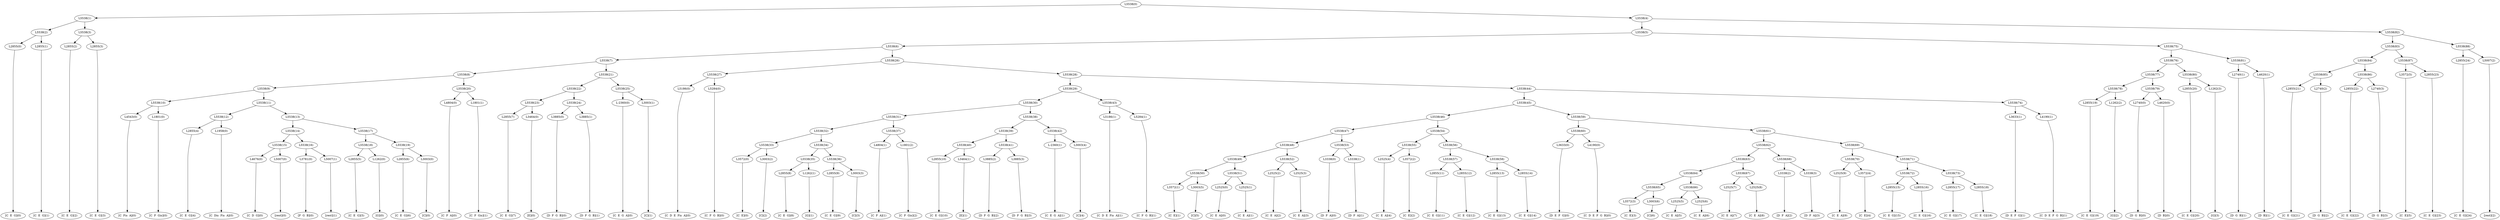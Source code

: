 digraph sample{
"L2855(0)"->"[C  E  G](0)"
"L2855(1)"->"[C  E  G](1)"
"L5538(2)"->"L2855(0)"
"L5538(2)"->"L2855(1)"
"L2855(2)"->"[C  E  G](2)"
"L2855(3)"->"[C  E  G](3)"
"L5538(3)"->"L2855(2)"
"L5538(3)"->"L2855(3)"
"L5538(1)"->"L5538(2)"
"L5538(1)"->"L5538(3)"
"L4543(0)"->"[C  Fis  A](0)"
"L1801(0)"->"[C  F  Gis](0)"
"L5538(10)"->"L4543(0)"
"L5538(10)"->"L1801(0)"
"L2855(4)"->"[C  E  G](4)"
"L1958(0)"->"[C  Dis  Fis  A](0)"
"L5538(12)"->"L2855(4)"
"L5538(12)"->"L1958(0)"
"L4676(0)"->"[C  D  G](0)"
"L5007(0)"->"[rest](0)"
"L5538(15)"->"L4676(0)"
"L5538(15)"->"L5007(0)"
"L3781(0)"->"[F  G  B](0)"
"L5007(1)"->"[rest](1)"
"L5538(16)"->"L3781(0)"
"L5538(16)"->"L5007(1)"
"L5538(14)"->"L5538(15)"
"L5538(14)"->"L5538(16)"
"L2855(5)"->"[C  E  G](5)"
"L1262(0)"->"[G](0)"
"L5538(18)"->"L2855(5)"
"L5538(18)"->"L1262(0)"
"L2855(6)"->"[C  E  G](6)"
"L3003(0)"->"[C](0)"
"L5538(19)"->"L2855(6)"
"L5538(19)"->"L3003(0)"
"L5538(17)"->"L5538(18)"
"L5538(17)"->"L5538(19)"
"L5538(13)"->"L5538(14)"
"L5538(13)"->"L5538(17)"
"L5538(11)"->"L5538(12)"
"L5538(11)"->"L5538(13)"
"L5538(9)"->"L5538(10)"
"L5538(9)"->"L5538(11)"
"L4804(0)"->"[C  F  A](0)"
"L1801(1)"->"[C  F  Gis](1)"
"L5538(20)"->"L4804(0)"
"L5538(20)"->"L1801(1)"
"L5538(8)"->"L5538(9)"
"L5538(8)"->"L5538(20)"
"L2855(7)"->"[C  E  G](7)"
"L3464(0)"->"[E](0)"
"L5538(23)"->"L2855(7)"
"L5538(23)"->"L3464(0)"
"L3885(0)"->"[D  F  G  B](0)"
"L3885(1)"->"[D  F  G  B](1)"
"L5538(24)"->"L3885(0)"
"L5538(24)"->"L3885(1)"
"L5538(22)"->"L5538(23)"
"L5538(22)"->"L5538(24)"
"L-2360(0)"->"[C  E  G  A](0)"
"L3003(1)"->"[C](1)"
"L5538(25)"->"L-2360(0)"
"L5538(25)"->"L3003(1)"
"L5538(21)"->"L5538(22)"
"L5538(21)"->"L5538(25)"
"L5538(7)"->"L5538(8)"
"L5538(7)"->"L5538(21)"
"L5186(0)"->"[C  D  E  Fis  A](0)"
"L5284(0)"->"[C  F  G  B](0)"
"L5538(27)"->"L5186(0)"
"L5538(27)"->"L5284(0)"
"L3572(0)"->"[C  E](0)"
"L3003(2)"->"[C](2)"
"L5538(33)"->"L3572(0)"
"L5538(33)"->"L3003(2)"
"L2855(8)"->"[C  E  G](8)"
"L1262(1)"->"[G](1)"
"L5538(35)"->"L2855(8)"
"L5538(35)"->"L1262(1)"
"L2855(9)"->"[C  E  G](9)"
"L3003(3)"->"[C](3)"
"L5538(36)"->"L2855(9)"
"L5538(36)"->"L3003(3)"
"L5538(34)"->"L5538(35)"
"L5538(34)"->"L5538(36)"
"L5538(32)"->"L5538(33)"
"L5538(32)"->"L5538(34)"
"L4804(1)"->"[C  F  A](1)"
"L1801(2)"->"[C  F  Gis](2)"
"L5538(37)"->"L4804(1)"
"L5538(37)"->"L1801(2)"
"L5538(31)"->"L5538(32)"
"L5538(31)"->"L5538(37)"
"L2855(10)"->"[C  E  G](10)"
"L3464(1)"->"[E](1)"
"L5538(40)"->"L2855(10)"
"L5538(40)"->"L3464(1)"
"L3885(2)"->"[D  F  G  B](2)"
"L3885(3)"->"[D  F  G  B](3)"
"L5538(41)"->"L3885(2)"
"L5538(41)"->"L3885(3)"
"L5538(39)"->"L5538(40)"
"L5538(39)"->"L5538(41)"
"L-2360(1)"->"[C  E  G  A](1)"
"L3003(4)"->"[C](4)"
"L5538(42)"->"L-2360(1)"
"L5538(42)"->"L3003(4)"
"L5538(38)"->"L5538(39)"
"L5538(38)"->"L5538(42)"
"L5538(30)"->"L5538(31)"
"L5538(30)"->"L5538(38)"
"L5186(1)"->"[C  D  E  Fis  A](1)"
"L5284(1)"->"[C  F  G  B](1)"
"L5538(43)"->"L5186(1)"
"L5538(43)"->"L5284(1)"
"L5538(29)"->"L5538(30)"
"L5538(29)"->"L5538(43)"
"L3572(1)"->"[C  E](1)"
"L3003(5)"->"[C](5)"
"L5538(50)"->"L3572(1)"
"L5538(50)"->"L3003(5)"
"L2525(0)"->"[C  E  A](0)"
"L2525(1)"->"[C  E  A](1)"
"L5538(51)"->"L2525(0)"
"L5538(51)"->"L2525(1)"
"L5538(49)"->"L5538(50)"
"L5538(49)"->"L5538(51)"
"L2525(2)"->"[C  E  A](2)"
"L2525(3)"->"[C  E  A](3)"
"L5538(52)"->"L2525(2)"
"L5538(52)"->"L2525(3)"
"L5538(48)"->"L5538(49)"
"L5538(48)"->"L5538(52)"
"L3338(0)"->"[D  F  A](0)"
"L3338(1)"->"[D  F  A](1)"
"L5538(53)"->"L3338(0)"
"L5538(53)"->"L3338(1)"
"L5538(47)"->"L5538(48)"
"L5538(47)"->"L5538(53)"
"L2525(4)"->"[C  E  A](4)"
"L3572(2)"->"[C  E](2)"
"L5538(55)"->"L2525(4)"
"L5538(55)"->"L3572(2)"
"L2855(11)"->"[C  E  G](11)"
"L2855(12)"->"[C  E  G](12)"
"L5538(57)"->"L2855(11)"
"L5538(57)"->"L2855(12)"
"L2855(13)"->"[C  E  G](13)"
"L2855(14)"->"[C  E  G](14)"
"L5538(58)"->"L2855(13)"
"L5538(58)"->"L2855(14)"
"L5538(56)"->"L5538(57)"
"L5538(56)"->"L5538(58)"
"L5538(54)"->"L5538(55)"
"L5538(54)"->"L5538(56)"
"L5538(46)"->"L5538(47)"
"L5538(46)"->"L5538(54)"
"L3633(0)"->"[D  E  F  G](0)"
"L4190(0)"->"[C  D  E  F  G  B](0)"
"L5538(60)"->"L3633(0)"
"L5538(60)"->"L4190(0)"
"L3572(3)"->"[C  E](3)"
"L3003(6)"->"[C](6)"
"L5538(65)"->"L3572(3)"
"L5538(65)"->"L3003(6)"
"L2525(5)"->"[C  E  A](5)"
"L2525(6)"->"[C  E  A](6)"
"L5538(66)"->"L2525(5)"
"L5538(66)"->"L2525(6)"
"L5538(64)"->"L5538(65)"
"L5538(64)"->"L5538(66)"
"L2525(7)"->"[C  E  A](7)"
"L2525(8)"->"[C  E  A](8)"
"L5538(67)"->"L2525(7)"
"L5538(67)"->"L2525(8)"
"L5538(63)"->"L5538(64)"
"L5538(63)"->"L5538(67)"
"L3338(2)"->"[D  F  A](2)"
"L3338(3)"->"[D  F  A](3)"
"L5538(68)"->"L3338(2)"
"L5538(68)"->"L3338(3)"
"L5538(62)"->"L5538(63)"
"L5538(62)"->"L5538(68)"
"L2525(9)"->"[C  E  A](9)"
"L3572(4)"->"[C  E](4)"
"L5538(70)"->"L2525(9)"
"L5538(70)"->"L3572(4)"
"L2855(15)"->"[C  E  G](15)"
"L2855(16)"->"[C  E  G](16)"
"L5538(72)"->"L2855(15)"
"L5538(72)"->"L2855(16)"
"L2855(17)"->"[C  E  G](17)"
"L2855(18)"->"[C  E  G](18)"
"L5538(73)"->"L2855(17)"
"L5538(73)"->"L2855(18)"
"L5538(71)"->"L5538(72)"
"L5538(71)"->"L5538(73)"
"L5538(69)"->"L5538(70)"
"L5538(69)"->"L5538(71)"
"L5538(61)"->"L5538(62)"
"L5538(61)"->"L5538(69)"
"L5538(59)"->"L5538(60)"
"L5538(59)"->"L5538(61)"
"L5538(45)"->"L5538(46)"
"L5538(45)"->"L5538(59)"
"L3633(1)"->"[D  E  F  G](1)"
"L4190(1)"->"[C  D  E  F  G  B](1)"
"L5538(74)"->"L3633(1)"
"L5538(74)"->"L4190(1)"
"L5538(44)"->"L5538(45)"
"L5538(44)"->"L5538(74)"
"L5538(28)"->"L5538(29)"
"L5538(28)"->"L5538(44)"
"L5538(26)"->"L5538(27)"
"L5538(26)"->"L5538(28)"
"L5538(6)"->"L5538(7)"
"L5538(6)"->"L5538(26)"
"L2855(19)"->"[C  E  G](19)"
"L1262(2)"->"[G](2)"
"L5538(78)"->"L2855(19)"
"L5538(78)"->"L1262(2)"
"L2740(0)"->"[D  G  B](0)"
"L4620(0)"->"[D  B](0)"
"L5538(79)"->"L2740(0)"
"L5538(79)"->"L4620(0)"
"L5538(77)"->"L5538(78)"
"L5538(77)"->"L5538(79)"
"L2855(20)"->"[C  E  G](20)"
"L1262(3)"->"[G](3)"
"L5538(80)"->"L2855(20)"
"L5538(80)"->"L1262(3)"
"L5538(76)"->"L5538(77)"
"L5538(76)"->"L5538(80)"
"L2740(1)"->"[D  G  B](1)"
"L4620(1)"->"[D  B](1)"
"L5538(81)"->"L2740(1)"
"L5538(81)"->"L4620(1)"
"L5538(75)"->"L5538(76)"
"L5538(75)"->"L5538(81)"
"L5538(5)"->"L5538(6)"
"L5538(5)"->"L5538(75)"
"L2855(21)"->"[C  E  G](21)"
"L2740(2)"->"[D  G  B](2)"
"L5538(85)"->"L2855(21)"
"L5538(85)"->"L2740(2)"
"L2855(22)"->"[C  E  G](22)"
"L2740(3)"->"[D  G  B](3)"
"L5538(86)"->"L2855(22)"
"L5538(86)"->"L2740(3)"
"L5538(84)"->"L5538(85)"
"L5538(84)"->"L5538(86)"
"L3572(5)"->"[C  E](5)"
"L2855(23)"->"[C  E  G](23)"
"L5538(87)"->"L3572(5)"
"L5538(87)"->"L2855(23)"
"L5538(83)"->"L5538(84)"
"L5538(83)"->"L5538(87)"
"L2855(24)"->"[C  E  G](24)"
"L5007(2)"->"[rest](2)"
"L5538(88)"->"L2855(24)"
"L5538(88)"->"L5007(2)"
"L5538(82)"->"L5538(83)"
"L5538(82)"->"L5538(88)"
"L5538(4)"->"L5538(5)"
"L5538(4)"->"L5538(82)"
"L5538(0)"->"L5538(1)"
"L5538(0)"->"L5538(4)"
{rank = min; "L5538(0)"}
{rank = same; "L5538(1)"; "L5538(4)";}
{rank = same; "L5538(2)"; "L5538(3)"; "L5538(5)"; "L5538(82)";}
{rank = same; "L2855(0)"; "L2855(1)"; "L2855(2)"; "L2855(3)"; "L5538(6)"; "L5538(75)"; "L5538(83)"; "L5538(88)";}
{rank = same; "L5538(7)"; "L5538(26)"; "L5538(76)"; "L5538(81)"; "L5538(84)"; "L5538(87)"; "L2855(24)"; "L5007(2)";}
{rank = same; "L5538(8)"; "L5538(21)"; "L5538(27)"; "L5538(28)"; "L5538(77)"; "L5538(80)"; "L2740(1)"; "L4620(1)"; "L5538(85)"; "L5538(86)"; "L3572(5)"; "L2855(23)";}
{rank = same; "L5538(9)"; "L5538(20)"; "L5538(22)"; "L5538(25)"; "L5186(0)"; "L5284(0)"; "L5538(29)"; "L5538(44)"; "L5538(78)"; "L5538(79)"; "L2855(20)"; "L1262(3)"; "L2855(21)"; "L2740(2)"; "L2855(22)"; "L2740(3)";}
{rank = same; "L5538(10)"; "L5538(11)"; "L4804(0)"; "L1801(1)"; "L5538(23)"; "L5538(24)"; "L-2360(0)"; "L3003(1)"; "L5538(30)"; "L5538(43)"; "L5538(45)"; "L5538(74)"; "L2855(19)"; "L1262(2)"; "L2740(0)"; "L4620(0)";}
{rank = same; "L4543(0)"; "L1801(0)"; "L5538(12)"; "L5538(13)"; "L2855(7)"; "L3464(0)"; "L3885(0)"; "L3885(1)"; "L5538(31)"; "L5538(38)"; "L5186(1)"; "L5284(1)"; "L5538(46)"; "L5538(59)"; "L3633(1)"; "L4190(1)";}
{rank = same; "L2855(4)"; "L1958(0)"; "L5538(14)"; "L5538(17)"; "L5538(32)"; "L5538(37)"; "L5538(39)"; "L5538(42)"; "L5538(47)"; "L5538(54)"; "L5538(60)"; "L5538(61)";}
{rank = same; "L5538(15)"; "L5538(16)"; "L5538(18)"; "L5538(19)"; "L5538(33)"; "L5538(34)"; "L4804(1)"; "L1801(2)"; "L5538(40)"; "L5538(41)"; "L-2360(1)"; "L3003(4)"; "L5538(48)"; "L5538(53)"; "L5538(55)"; "L5538(56)"; "L3633(0)"; "L4190(0)"; "L5538(62)"; "L5538(69)";}
{rank = same; "L4676(0)"; "L5007(0)"; "L3781(0)"; "L5007(1)"; "L2855(5)"; "L1262(0)"; "L2855(6)"; "L3003(0)"; "L3572(0)"; "L3003(2)"; "L5538(35)"; "L5538(36)"; "L2855(10)"; "L3464(1)"; "L3885(2)"; "L3885(3)"; "L5538(49)"; "L5538(52)"; "L3338(0)"; "L3338(1)"; "L2525(4)"; "L3572(2)"; "L5538(57)"; "L5538(58)"; "L5538(63)"; "L5538(68)"; "L5538(70)"; "L5538(71)";}
{rank = same; "L2855(8)"; "L1262(1)"; "L2855(9)"; "L3003(3)"; "L5538(50)"; "L5538(51)"; "L2525(2)"; "L2525(3)"; "L2855(11)"; "L2855(12)"; "L2855(13)"; "L2855(14)"; "L5538(64)"; "L5538(67)"; "L3338(2)"; "L3338(3)"; "L2525(9)"; "L3572(4)"; "L5538(72)"; "L5538(73)";}
{rank = same; "L3572(1)"; "L3003(5)"; "L2525(0)"; "L2525(1)"; "L5538(65)"; "L5538(66)"; "L2525(7)"; "L2525(8)"; "L2855(15)"; "L2855(16)"; "L2855(17)"; "L2855(18)";}
{rank = same; "L3572(3)"; "L3003(6)"; "L2525(5)"; "L2525(6)";}
{rank = max; "[C  D  E  F  G  B](0)"; "[C  D  E  F  G  B](1)"; "[C  D  E  Fis  A](0)"; "[C  D  E  Fis  A](1)"; "[C  D  G](0)"; "[C  Dis  Fis  A](0)"; "[C  E  A](0)"; "[C  E  A](1)"; "[C  E  A](2)"; "[C  E  A](3)"; "[C  E  A](4)"; "[C  E  A](5)"; "[C  E  A](6)"; "[C  E  A](7)"; "[C  E  A](8)"; "[C  E  A](9)"; "[C  E  G  A](0)"; "[C  E  G  A](1)"; "[C  E  G](0)"; "[C  E  G](1)"; "[C  E  G](10)"; "[C  E  G](11)"; "[C  E  G](12)"; "[C  E  G](13)"; "[C  E  G](14)"; "[C  E  G](15)"; "[C  E  G](16)"; "[C  E  G](17)"; "[C  E  G](18)"; "[C  E  G](19)"; "[C  E  G](2)"; "[C  E  G](20)"; "[C  E  G](21)"; "[C  E  G](22)"; "[C  E  G](23)"; "[C  E  G](24)"; "[C  E  G](3)"; "[C  E  G](4)"; "[C  E  G](5)"; "[C  E  G](6)"; "[C  E  G](7)"; "[C  E  G](8)"; "[C  E  G](9)"; "[C  E](0)"; "[C  E](1)"; "[C  E](2)"; "[C  E](3)"; "[C  E](4)"; "[C  E](5)"; "[C  F  A](0)"; "[C  F  A](1)"; "[C  F  G  B](0)"; "[C  F  G  B](1)"; "[C  F  Gis](0)"; "[C  F  Gis](1)"; "[C  F  Gis](2)"; "[C  Fis  A](0)"; "[C](0)"; "[C](1)"; "[C](2)"; "[C](3)"; "[C](4)"; "[C](5)"; "[C](6)"; "[D  B](0)"; "[D  B](1)"; "[D  E  F  G](0)"; "[D  E  F  G](1)"; "[D  F  A](0)"; "[D  F  A](1)"; "[D  F  A](2)"; "[D  F  A](3)"; "[D  F  G  B](0)"; "[D  F  G  B](1)"; "[D  F  G  B](2)"; "[D  F  G  B](3)"; "[D  G  B](0)"; "[D  G  B](1)"; "[D  G  B](2)"; "[D  G  B](3)"; "[E](0)"; "[E](1)"; "[F  G  B](0)"; "[G](0)"; "[G](1)"; "[G](2)"; "[G](3)"; "[rest](0)"; "[rest](1)"; "[rest](2)";}
}